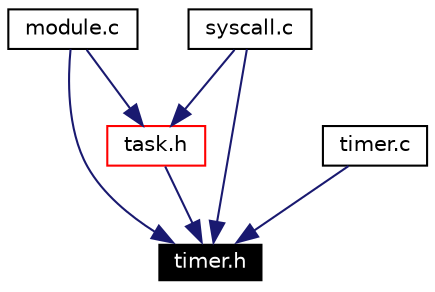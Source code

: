digraph G
{
  edge [fontname="Helvetica",fontsize=10,labelfontname="Helvetica",labelfontsize=10];
  node [fontname="Helvetica",fontsize=10,shape=record];
  Node1 [label="timer.h",height=0.2,width=0.4,color="white", fillcolor="black", style="filled" fontcolor="white"];
  Node2 -> Node1 [color="midnightblue",fontsize=10,style="solid",fontname="Helvetica"];
  Node2 [label="module.c",height=0.2,width=0.4,color="black",URL="$skins_2rtai_2module_8c.html"];
  Node3 -> Node1 [color="midnightblue",fontsize=10,style="solid",fontname="Helvetica"];
  Node3 [label="syscall.c",height=0.2,width=0.4,color="black",URL="$syscall_8c.html"];
  Node4 -> Node1 [color="midnightblue",fontsize=10,style="solid",fontname="Helvetica"];
  Node4 [label="task.h",height=0.2,width=0.4,color="red",URL="$task_8h.html"];
  Node2 -> Node4 [color="midnightblue",fontsize=10,style="solid",fontname="Helvetica"];
  Node3 -> Node4 [color="midnightblue",fontsize=10,style="solid",fontname="Helvetica"];
  Node5 -> Node1 [color="midnightblue",fontsize=10,style="solid",fontname="Helvetica"];
  Node5 [label="timer.c",height=0.2,width=0.4,color="black",URL="$skins_2rtai_2timer_8c.html"];
}
